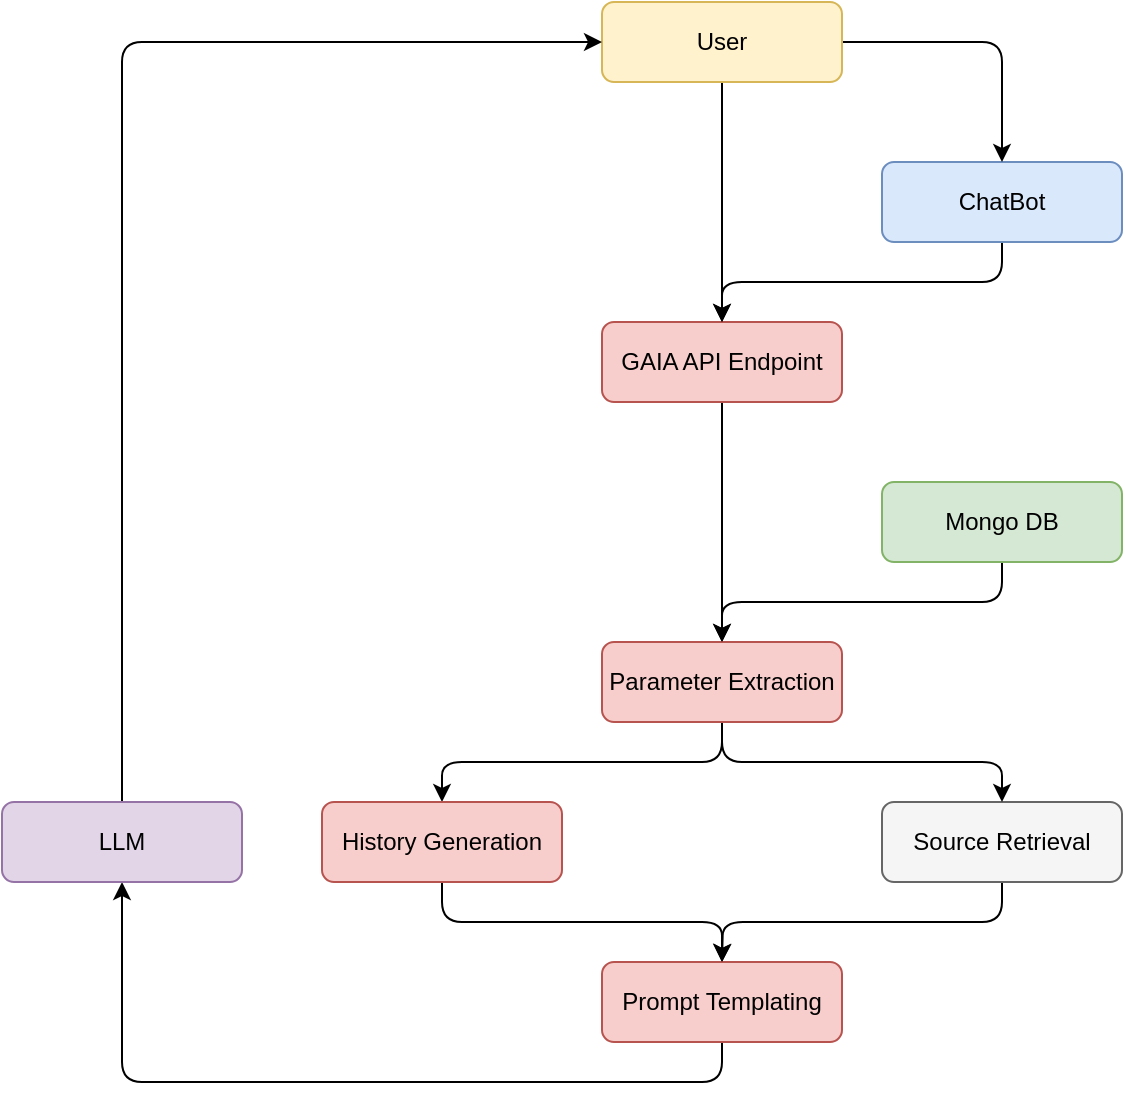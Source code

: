 <mxfile>
    <diagram name="Seite-1" id="7t75xJ3gnNWN0836_9FP">
        <mxGraphModel dx="1277" dy="919" grid="1" gridSize="10" guides="1" tooltips="1" connect="1" arrows="1" fold="1" page="1" pageScale="1" pageWidth="827" pageHeight="1169" math="0" shadow="0">
            <root>
                <mxCell id="0"/>
                <mxCell id="1" parent="0"/>
                <mxCell id="k0ccT1I3Ho5plzzcSqpR-44" style="edgeStyle=orthogonalEdgeStyle;rounded=0;orthogonalLoop=1;jettySize=auto;html=1;exitX=0.5;exitY=1;exitDx=0;exitDy=0;entryX=0.5;entryY=0;entryDx=0;entryDy=0;fontColor=#000000;" parent="1" source="k0ccT1I3Ho5plzzcSqpR-3" target="k0ccT1I3Ho5plzzcSqpR-19" edge="1">
                    <mxGeometry relative="1" as="geometry"/>
                </mxCell>
                <mxCell id="k0ccT1I3Ho5plzzcSqpR-3" value="GAIA API Endpoint" style="rounded=1;whiteSpace=wrap;html=1;fillColor=#f8cecc;strokeColor=#b85450;fontColor=#000000;" parent="1" vertex="1">
                    <mxGeometry x="440" y="200" width="120" height="40" as="geometry"/>
                </mxCell>
                <mxCell id="k0ccT1I3Ho5plzzcSqpR-23" style="edgeStyle=orthogonalEdgeStyle;rounded=1;orthogonalLoop=1;jettySize=auto;html=1;exitX=0.5;exitY=1;exitDx=0;exitDy=0;curved=0;fontColor=#000000;" parent="1" source="k0ccT1I3Ho5plzzcSqpR-4" target="k0ccT1I3Ho5plzzcSqpR-3" edge="1">
                    <mxGeometry relative="1" as="geometry"/>
                </mxCell>
                <mxCell id="k0ccT1I3Ho5plzzcSqpR-4" value="ChatBot" style="rounded=1;whiteSpace=wrap;html=1;fillColor=#dae8fc;strokeColor=#6c8ebf;fontColor=#000000;" parent="1" vertex="1">
                    <mxGeometry x="580" y="120" width="120" height="40" as="geometry"/>
                </mxCell>
                <mxCell id="k0ccT1I3Ho5plzzcSqpR-22" style="edgeStyle=orthogonalEdgeStyle;rounded=1;orthogonalLoop=1;jettySize=auto;html=1;exitX=1;exitY=0.5;exitDx=0;exitDy=0;entryX=0.5;entryY=0;entryDx=0;entryDy=0;curved=0;fontColor=#000000;" parent="1" source="k0ccT1I3Ho5plzzcSqpR-7" target="k0ccT1I3Ho5plzzcSqpR-4" edge="1">
                    <mxGeometry relative="1" as="geometry"/>
                </mxCell>
                <mxCell id="k0ccT1I3Ho5plzzcSqpR-24" style="edgeStyle=orthogonalEdgeStyle;rounded=0;orthogonalLoop=1;jettySize=auto;html=1;exitX=0.5;exitY=1;exitDx=0;exitDy=0;entryX=0.5;entryY=0;entryDx=0;entryDy=0;fontColor=#000000;" parent="1" source="k0ccT1I3Ho5plzzcSqpR-7" target="k0ccT1I3Ho5plzzcSqpR-3" edge="1">
                    <mxGeometry relative="1" as="geometry"/>
                </mxCell>
                <mxCell id="k0ccT1I3Ho5plzzcSqpR-7" value="User" style="rounded=1;whiteSpace=wrap;html=1;fillColor=#fff2cc;strokeColor=#d6b656;fontColor=#000000;" parent="1" vertex="1">
                    <mxGeometry x="440" y="40" width="120" height="40" as="geometry"/>
                </mxCell>
                <mxCell id="k0ccT1I3Ho5plzzcSqpR-122" style="edgeStyle=orthogonalEdgeStyle;rounded=1;orthogonalLoop=1;jettySize=auto;html=1;exitX=0.5;exitY=1;exitDx=0;exitDy=0;curved=0;fontColor=#000000;" parent="1" source="k0ccT1I3Ho5plzzcSqpR-11" edge="1">
                    <mxGeometry relative="1" as="geometry">
                        <mxPoint x="500" y="520" as="targetPoint"/>
                    </mxGeometry>
                </mxCell>
                <mxCell id="k0ccT1I3Ho5plzzcSqpR-11" value="Source Retrieval" style="rounded=1;whiteSpace=wrap;html=1;fillColor=#f5f5f5;fontColor=#000000;strokeColor=#666666;" parent="1" vertex="1">
                    <mxGeometry x="580" y="440" width="120" height="40" as="geometry"/>
                </mxCell>
                <mxCell id="k0ccT1I3Ho5plzzcSqpR-117" style="edgeStyle=orthogonalEdgeStyle;rounded=1;orthogonalLoop=1;jettySize=auto;html=1;exitX=0.5;exitY=1;exitDx=0;exitDy=0;entryX=0.5;entryY=1;entryDx=0;entryDy=0;curved=0;fontColor=#000000;" parent="1" source="k0ccT1I3Ho5plzzcSqpR-15" target="k0ccT1I3Ho5plzzcSqpR-39" edge="1">
                    <mxGeometry relative="1" as="geometry"/>
                </mxCell>
                <mxCell id="k0ccT1I3Ho5plzzcSqpR-15" value="Prompt Templating" style="rounded=1;whiteSpace=wrap;html=1;fillColor=#f8cecc;strokeColor=#b85450;fontColor=#000000;" parent="1" vertex="1">
                    <mxGeometry x="440" y="520" width="120" height="40" as="geometry"/>
                </mxCell>
                <mxCell id="k0ccT1I3Ho5plzzcSqpR-123" style="edgeStyle=orthogonalEdgeStyle;rounded=1;orthogonalLoop=1;jettySize=auto;html=1;exitX=0.5;exitY=1;exitDx=0;exitDy=0;curved=0;fontColor=#000000;" parent="1" source="k0ccT1I3Ho5plzzcSqpR-19" target="k0ccT1I3Ho5plzzcSqpR-75" edge="1">
                    <mxGeometry relative="1" as="geometry"/>
                </mxCell>
                <mxCell id="k0ccT1I3Ho5plzzcSqpR-124" style="edgeStyle=orthogonalEdgeStyle;rounded=1;orthogonalLoop=1;jettySize=auto;html=1;exitX=0.5;exitY=1;exitDx=0;exitDy=0;entryX=0.5;entryY=0;entryDx=0;entryDy=0;curved=0;fontColor=#000000;" parent="1" source="k0ccT1I3Ho5plzzcSqpR-19" target="k0ccT1I3Ho5plzzcSqpR-11" edge="1">
                    <mxGeometry relative="1" as="geometry"/>
                </mxCell>
                <mxCell id="k0ccT1I3Ho5plzzcSqpR-19" value="Parameter Extraction" style="rounded=1;whiteSpace=wrap;html=1;fillColor=#f8cecc;strokeColor=#b85450;fontColor=#000000;" parent="1" vertex="1">
                    <mxGeometry x="440" y="360" width="120" height="40" as="geometry"/>
                </mxCell>
                <mxCell id="k0ccT1I3Ho5plzzcSqpR-125" style="edgeStyle=orthogonalEdgeStyle;rounded=1;orthogonalLoop=1;jettySize=auto;html=1;exitX=0.5;exitY=0;exitDx=0;exitDy=0;entryX=0;entryY=0.5;entryDx=0;entryDy=0;curved=0;fontColor=#000000;" parent="1" source="k0ccT1I3Ho5plzzcSqpR-39" target="k0ccT1I3Ho5plzzcSqpR-7" edge="1">
                    <mxGeometry relative="1" as="geometry"/>
                </mxCell>
                <mxCell id="k0ccT1I3Ho5plzzcSqpR-39" value="LLM" style="rounded=1;whiteSpace=wrap;html=1;fillColor=#e1d5e7;strokeColor=#9673a6;fontColor=#000000;" parent="1" vertex="1">
                    <mxGeometry x="140" y="440" width="120" height="40" as="geometry"/>
                </mxCell>
                <mxCell id="k0ccT1I3Ho5plzzcSqpR-121" style="edgeStyle=orthogonalEdgeStyle;rounded=1;orthogonalLoop=1;jettySize=auto;html=1;exitX=0.5;exitY=1;exitDx=0;exitDy=0;entryX=0.5;entryY=0;entryDx=0;entryDy=0;curved=0;fontColor=#000000;" parent="1" source="k0ccT1I3Ho5plzzcSqpR-75" target="k0ccT1I3Ho5plzzcSqpR-15" edge="1">
                    <mxGeometry relative="1" as="geometry"/>
                </mxCell>
                <mxCell id="k0ccT1I3Ho5plzzcSqpR-75" value="History Generation" style="rounded=1;whiteSpace=wrap;html=1;fillColor=#f8cecc;strokeColor=#b85450;fontColor=#000000;" parent="1" vertex="1">
                    <mxGeometry x="300" y="440" width="120" height="40" as="geometry"/>
                </mxCell>
                <mxCell id="k0ccT1I3Ho5plzzcSqpR-127" style="edgeStyle=orthogonalEdgeStyle;rounded=1;orthogonalLoop=1;jettySize=auto;html=1;exitX=0.5;exitY=1;exitDx=0;exitDy=0;entryX=0.5;entryY=0;entryDx=0;entryDy=0;curved=0;fontColor=#000000;" parent="1" source="k0ccT1I3Ho5plzzcSqpR-126" target="k0ccT1I3Ho5plzzcSqpR-19" edge="1">
                    <mxGeometry relative="1" as="geometry"/>
                </mxCell>
                <mxCell id="k0ccT1I3Ho5plzzcSqpR-126" value="Mongo DB" style="rounded=1;whiteSpace=wrap;html=1;fillColor=#d5e8d4;strokeColor=#82b366;fontColor=#000000;" parent="1" vertex="1">
                    <mxGeometry x="580" y="280" width="120" height="40" as="geometry"/>
                </mxCell>
            </root>
        </mxGraphModel>
    </diagram>
</mxfile>
